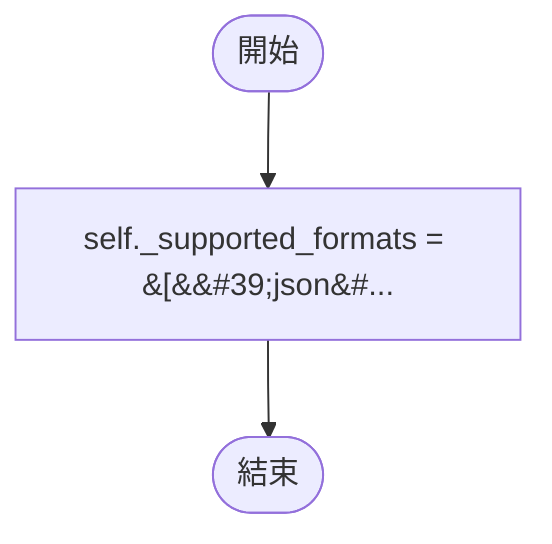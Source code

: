 flowchart TB
    n1([開始])
    n2([結束])
    n3[self._supported_formats = &#91;&amp;&#35;39;json&amp;&#35...]
    n1 --> n3
    n3 --> n2